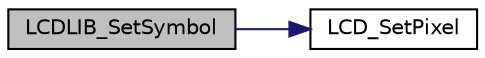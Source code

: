 digraph "LCDLIB_SetSymbol"
{
 // LATEX_PDF_SIZE
  edge [fontname="Helvetica",fontsize="10",labelfontname="Helvetica",labelfontsize="10"];
  node [fontname="Helvetica",fontsize="10",shape=record];
  rankdir="LR";
  Node1 [label="LCDLIB_SetSymbol",height=0.2,width=0.4,color="black", fillcolor="grey75", style="filled", fontcolor="black",tooltip="Display symbol on LCD."];
  Node1 -> Node2 [color="midnightblue",fontsize="10",style="solid",fontname="Helvetica"];
  Node2 [label="LCD_SetPixel",height=0.2,width=0.4,color="black", fillcolor="white", style="filled",URL="$d8/d66/group___n_a_n_o100___l_c_d___e_x_p_o_r_t_e_d___f_u_n_c_t_i_o_n_s.html#ga38931e2f60a5bca8527b78604644e67a",tooltip="Enables a segment on the LCD display."];
}
